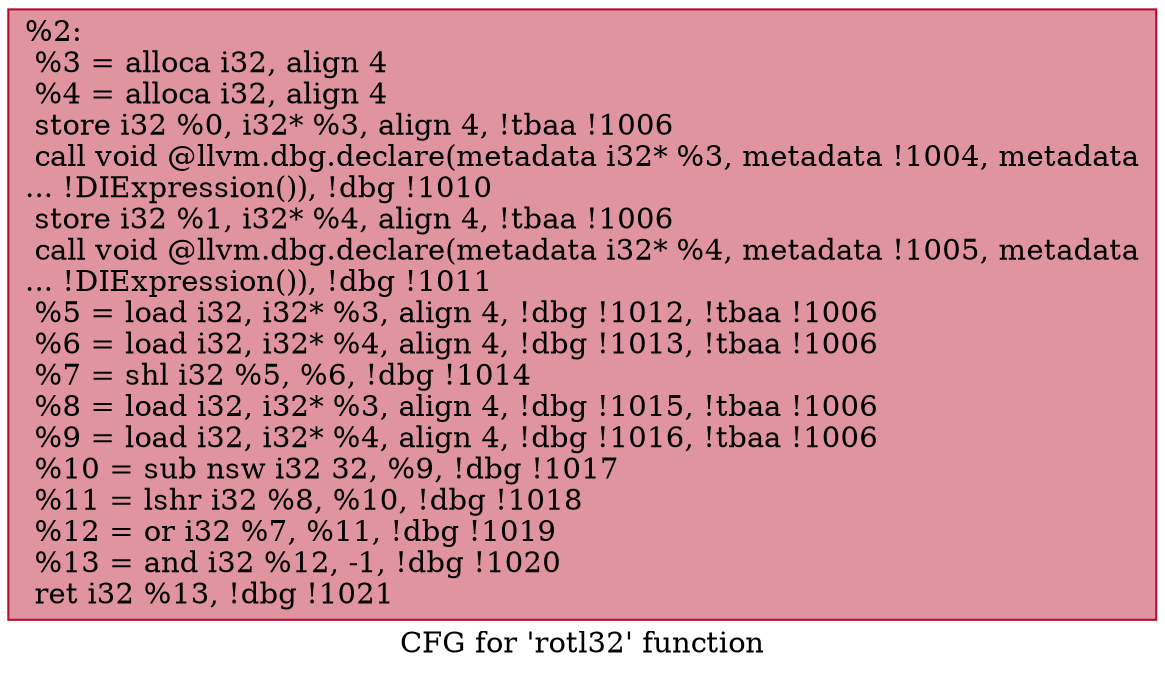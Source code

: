 digraph "CFG for 'rotl32' function" {
	label="CFG for 'rotl32' function";

	Node0x237c7b0 [shape=record,color="#b70d28ff", style=filled, fillcolor="#b70d2870",label="{%2:\l  %3 = alloca i32, align 4\l  %4 = alloca i32, align 4\l  store i32 %0, i32* %3, align 4, !tbaa !1006\l  call void @llvm.dbg.declare(metadata i32* %3, metadata !1004, metadata\l... !DIExpression()), !dbg !1010\l  store i32 %1, i32* %4, align 4, !tbaa !1006\l  call void @llvm.dbg.declare(metadata i32* %4, metadata !1005, metadata\l... !DIExpression()), !dbg !1011\l  %5 = load i32, i32* %3, align 4, !dbg !1012, !tbaa !1006\l  %6 = load i32, i32* %4, align 4, !dbg !1013, !tbaa !1006\l  %7 = shl i32 %5, %6, !dbg !1014\l  %8 = load i32, i32* %3, align 4, !dbg !1015, !tbaa !1006\l  %9 = load i32, i32* %4, align 4, !dbg !1016, !tbaa !1006\l  %10 = sub nsw i32 32, %9, !dbg !1017\l  %11 = lshr i32 %8, %10, !dbg !1018\l  %12 = or i32 %7, %11, !dbg !1019\l  %13 = and i32 %12, -1, !dbg !1020\l  ret i32 %13, !dbg !1021\l}"];
}
